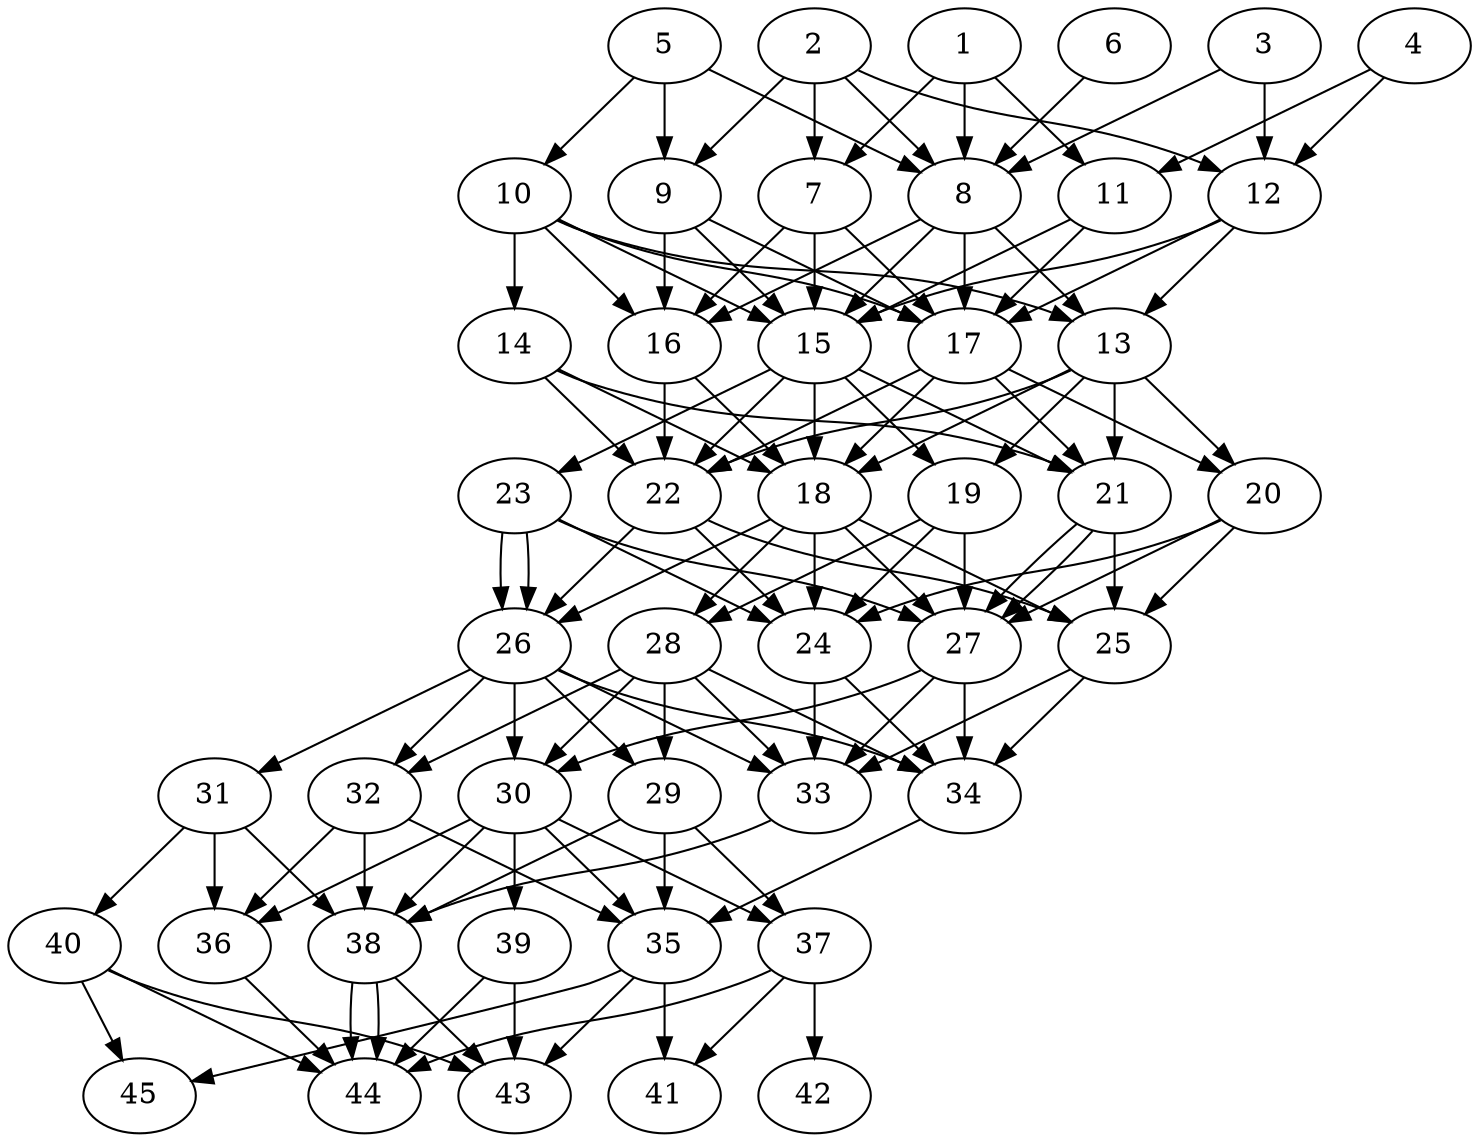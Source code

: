 // DAG automatically generated by daggen at Thu Oct  3 14:07:25 2019
// ./daggen --dot -n 45 --ccr 0.3 --fat 0.5 --regular 0.9 --density 0.9 --mindata 5242880 --maxdata 52428800 
digraph G {
  1 [size="68345173", alpha="0.00", expect_size="20503552"] 
  1 -> 7 [size ="20503552"]
  1 -> 8 [size ="20503552"]
  1 -> 11 [size ="20503552"]
  2 [size="134062080", alpha="0.03", expect_size="40218624"] 
  2 -> 7 [size ="40218624"]
  2 -> 8 [size ="40218624"]
  2 -> 9 [size ="40218624"]
  2 -> 12 [size ="40218624"]
  3 [size="89958400", alpha="0.15", expect_size="26987520"] 
  3 -> 8 [size ="26987520"]
  3 -> 12 [size ="26987520"]
  4 [size="159904427", alpha="0.13", expect_size="47971328"] 
  4 -> 11 [size ="47971328"]
  4 -> 12 [size ="47971328"]
  5 [size="35345067", alpha="0.16", expect_size="10603520"] 
  5 -> 8 [size ="10603520"]
  5 -> 9 [size ="10603520"]
  5 -> 10 [size ="10603520"]
  6 [size="34826240", alpha="0.01", expect_size="10447872"] 
  6 -> 8 [size ="10447872"]
  7 [size="40908800", alpha="0.16", expect_size="12272640"] 
  7 -> 15 [size ="12272640"]
  7 -> 16 [size ="12272640"]
  7 -> 17 [size ="12272640"]
  8 [size="171816960", alpha="0.14", expect_size="51545088"] 
  8 -> 13 [size ="51545088"]
  8 -> 15 [size ="51545088"]
  8 -> 16 [size ="51545088"]
  8 -> 17 [size ="51545088"]
  9 [size="128419840", alpha="0.08", expect_size="38525952"] 
  9 -> 15 [size ="38525952"]
  9 -> 16 [size ="38525952"]
  9 -> 17 [size ="38525952"]
  10 [size="166970027", alpha="0.19", expect_size="50091008"] 
  10 -> 13 [size ="50091008"]
  10 -> 14 [size ="50091008"]
  10 -> 15 [size ="50091008"]
  10 -> 16 [size ="50091008"]
  10 -> 17 [size ="50091008"]
  11 [size="118121813", alpha="0.08", expect_size="35436544"] 
  11 -> 15 [size ="35436544"]
  11 -> 17 [size ="35436544"]
  12 [size="119944533", alpha="0.14", expect_size="35983360"] 
  12 -> 13 [size ="35983360"]
  12 -> 15 [size ="35983360"]
  12 -> 17 [size ="35983360"]
  13 [size="143530667", alpha="0.01", expect_size="43059200"] 
  13 -> 18 [size ="43059200"]
  13 -> 19 [size ="43059200"]
  13 -> 20 [size ="43059200"]
  13 -> 21 [size ="43059200"]
  13 -> 22 [size ="43059200"]
  14 [size="104174933", alpha="0.05", expect_size="31252480"] 
  14 -> 18 [size ="31252480"]
  14 -> 21 [size ="31252480"]
  14 -> 22 [size ="31252480"]
  15 [size="52329813", alpha="0.09", expect_size="15698944"] 
  15 -> 18 [size ="15698944"]
  15 -> 19 [size ="15698944"]
  15 -> 21 [size ="15698944"]
  15 -> 22 [size ="15698944"]
  15 -> 23 [size ="15698944"]
  16 [size="24425813", alpha="0.08", expect_size="7327744"] 
  16 -> 18 [size ="7327744"]
  16 -> 22 [size ="7327744"]
  17 [size="35440640", alpha="0.02", expect_size="10632192"] 
  17 -> 18 [size ="10632192"]
  17 -> 20 [size ="10632192"]
  17 -> 21 [size ="10632192"]
  17 -> 22 [size ="10632192"]
  18 [size="162010453", alpha="0.12", expect_size="48603136"] 
  18 -> 24 [size ="48603136"]
  18 -> 25 [size ="48603136"]
  18 -> 26 [size ="48603136"]
  18 -> 27 [size ="48603136"]
  18 -> 28 [size ="48603136"]
  19 [size="114421760", alpha="0.05", expect_size="34326528"] 
  19 -> 24 [size ="34326528"]
  19 -> 27 [size ="34326528"]
  19 -> 28 [size ="34326528"]
  20 [size="173448533", alpha="0.16", expect_size="52034560"] 
  20 -> 24 [size ="52034560"]
  20 -> 25 [size ="52034560"]
  20 -> 27 [size ="52034560"]
  21 [size="161740800", alpha="0.14", expect_size="48522240"] 
  21 -> 25 [size ="48522240"]
  21 -> 27 [size ="48522240"]
  21 -> 27 [size ="48522240"]
  22 [size="64890880", alpha="0.06", expect_size="19467264"] 
  22 -> 24 [size ="19467264"]
  22 -> 25 [size ="19467264"]
  22 -> 26 [size ="19467264"]
  23 [size="20333227", alpha="0.07", expect_size="6099968"] 
  23 -> 24 [size ="6099968"]
  23 -> 26 [size ="6099968"]
  23 -> 26 [size ="6099968"]
  23 -> 27 [size ="6099968"]
  24 [size="30648320", alpha="0.07", expect_size="9194496"] 
  24 -> 33 [size ="9194496"]
  24 -> 34 [size ="9194496"]
  25 [size="72151040", alpha="0.09", expect_size="21645312"] 
  25 -> 33 [size ="21645312"]
  25 -> 34 [size ="21645312"]
  26 [size="143510187", alpha="0.13", expect_size="43053056"] 
  26 -> 29 [size ="43053056"]
  26 -> 30 [size ="43053056"]
  26 -> 31 [size ="43053056"]
  26 -> 32 [size ="43053056"]
  26 -> 33 [size ="43053056"]
  26 -> 34 [size ="43053056"]
  27 [size="49957547", alpha="0.00", expect_size="14987264"] 
  27 -> 30 [size ="14987264"]
  27 -> 33 [size ="14987264"]
  27 -> 34 [size ="14987264"]
  28 [size="64836267", alpha="0.07", expect_size="19450880"] 
  28 -> 29 [size ="19450880"]
  28 -> 30 [size ="19450880"]
  28 -> 32 [size ="19450880"]
  28 -> 33 [size ="19450880"]
  28 -> 34 [size ="19450880"]
  29 [size="162266453", alpha="0.08", expect_size="48679936"] 
  29 -> 35 [size ="48679936"]
  29 -> 37 [size ="48679936"]
  29 -> 38 [size ="48679936"]
  30 [size="44120747", alpha="0.08", expect_size="13236224"] 
  30 -> 35 [size ="13236224"]
  30 -> 36 [size ="13236224"]
  30 -> 37 [size ="13236224"]
  30 -> 38 [size ="13236224"]
  30 -> 39 [size ="13236224"]
  31 [size="170035200", alpha="0.00", expect_size="51010560"] 
  31 -> 36 [size ="51010560"]
  31 -> 38 [size ="51010560"]
  31 -> 40 [size ="51010560"]
  32 [size="119022933", alpha="0.06", expect_size="35706880"] 
  32 -> 35 [size ="35706880"]
  32 -> 36 [size ="35706880"]
  32 -> 38 [size ="35706880"]
  33 [size="164956160", alpha="0.08", expect_size="49486848"] 
  33 -> 38 [size ="49486848"]
  34 [size="65751040", alpha="0.00", expect_size="19725312"] 
  34 -> 35 [size ="19725312"]
  35 [size="121122133", alpha="0.18", expect_size="36336640"] 
  35 -> 41 [size ="36336640"]
  35 -> 43 [size ="36336640"]
  35 -> 45 [size ="36336640"]
  36 [size="34362027", alpha="0.16", expect_size="10308608"] 
  36 -> 44 [size ="10308608"]
  37 [size="137403733", alpha="0.16", expect_size="41221120"] 
  37 -> 41 [size ="41221120"]
  37 -> 42 [size ="41221120"]
  37 -> 44 [size ="41221120"]
  38 [size="139100160", alpha="0.15", expect_size="41730048"] 
  38 -> 43 [size ="41730048"]
  38 -> 44 [size ="41730048"]
  38 -> 44 [size ="41730048"]
  39 [size="36512427", alpha="0.06", expect_size="10953728"] 
  39 -> 43 [size ="10953728"]
  39 -> 44 [size ="10953728"]
  40 [size="97870507", alpha="0.17", expect_size="29361152"] 
  40 -> 43 [size ="29361152"]
  40 -> 44 [size ="29361152"]
  40 -> 45 [size ="29361152"]
  41 [size="158091947", alpha="0.06", expect_size="47427584"] 
  42 [size="160542720", alpha="0.01", expect_size="48162816"] 
  43 [size="50401280", alpha="0.17", expect_size="15120384"] 
  44 [size="111015253", alpha="0.14", expect_size="33304576"] 
  45 [size="114503680", alpha="0.18", expect_size="34351104"] 
}
